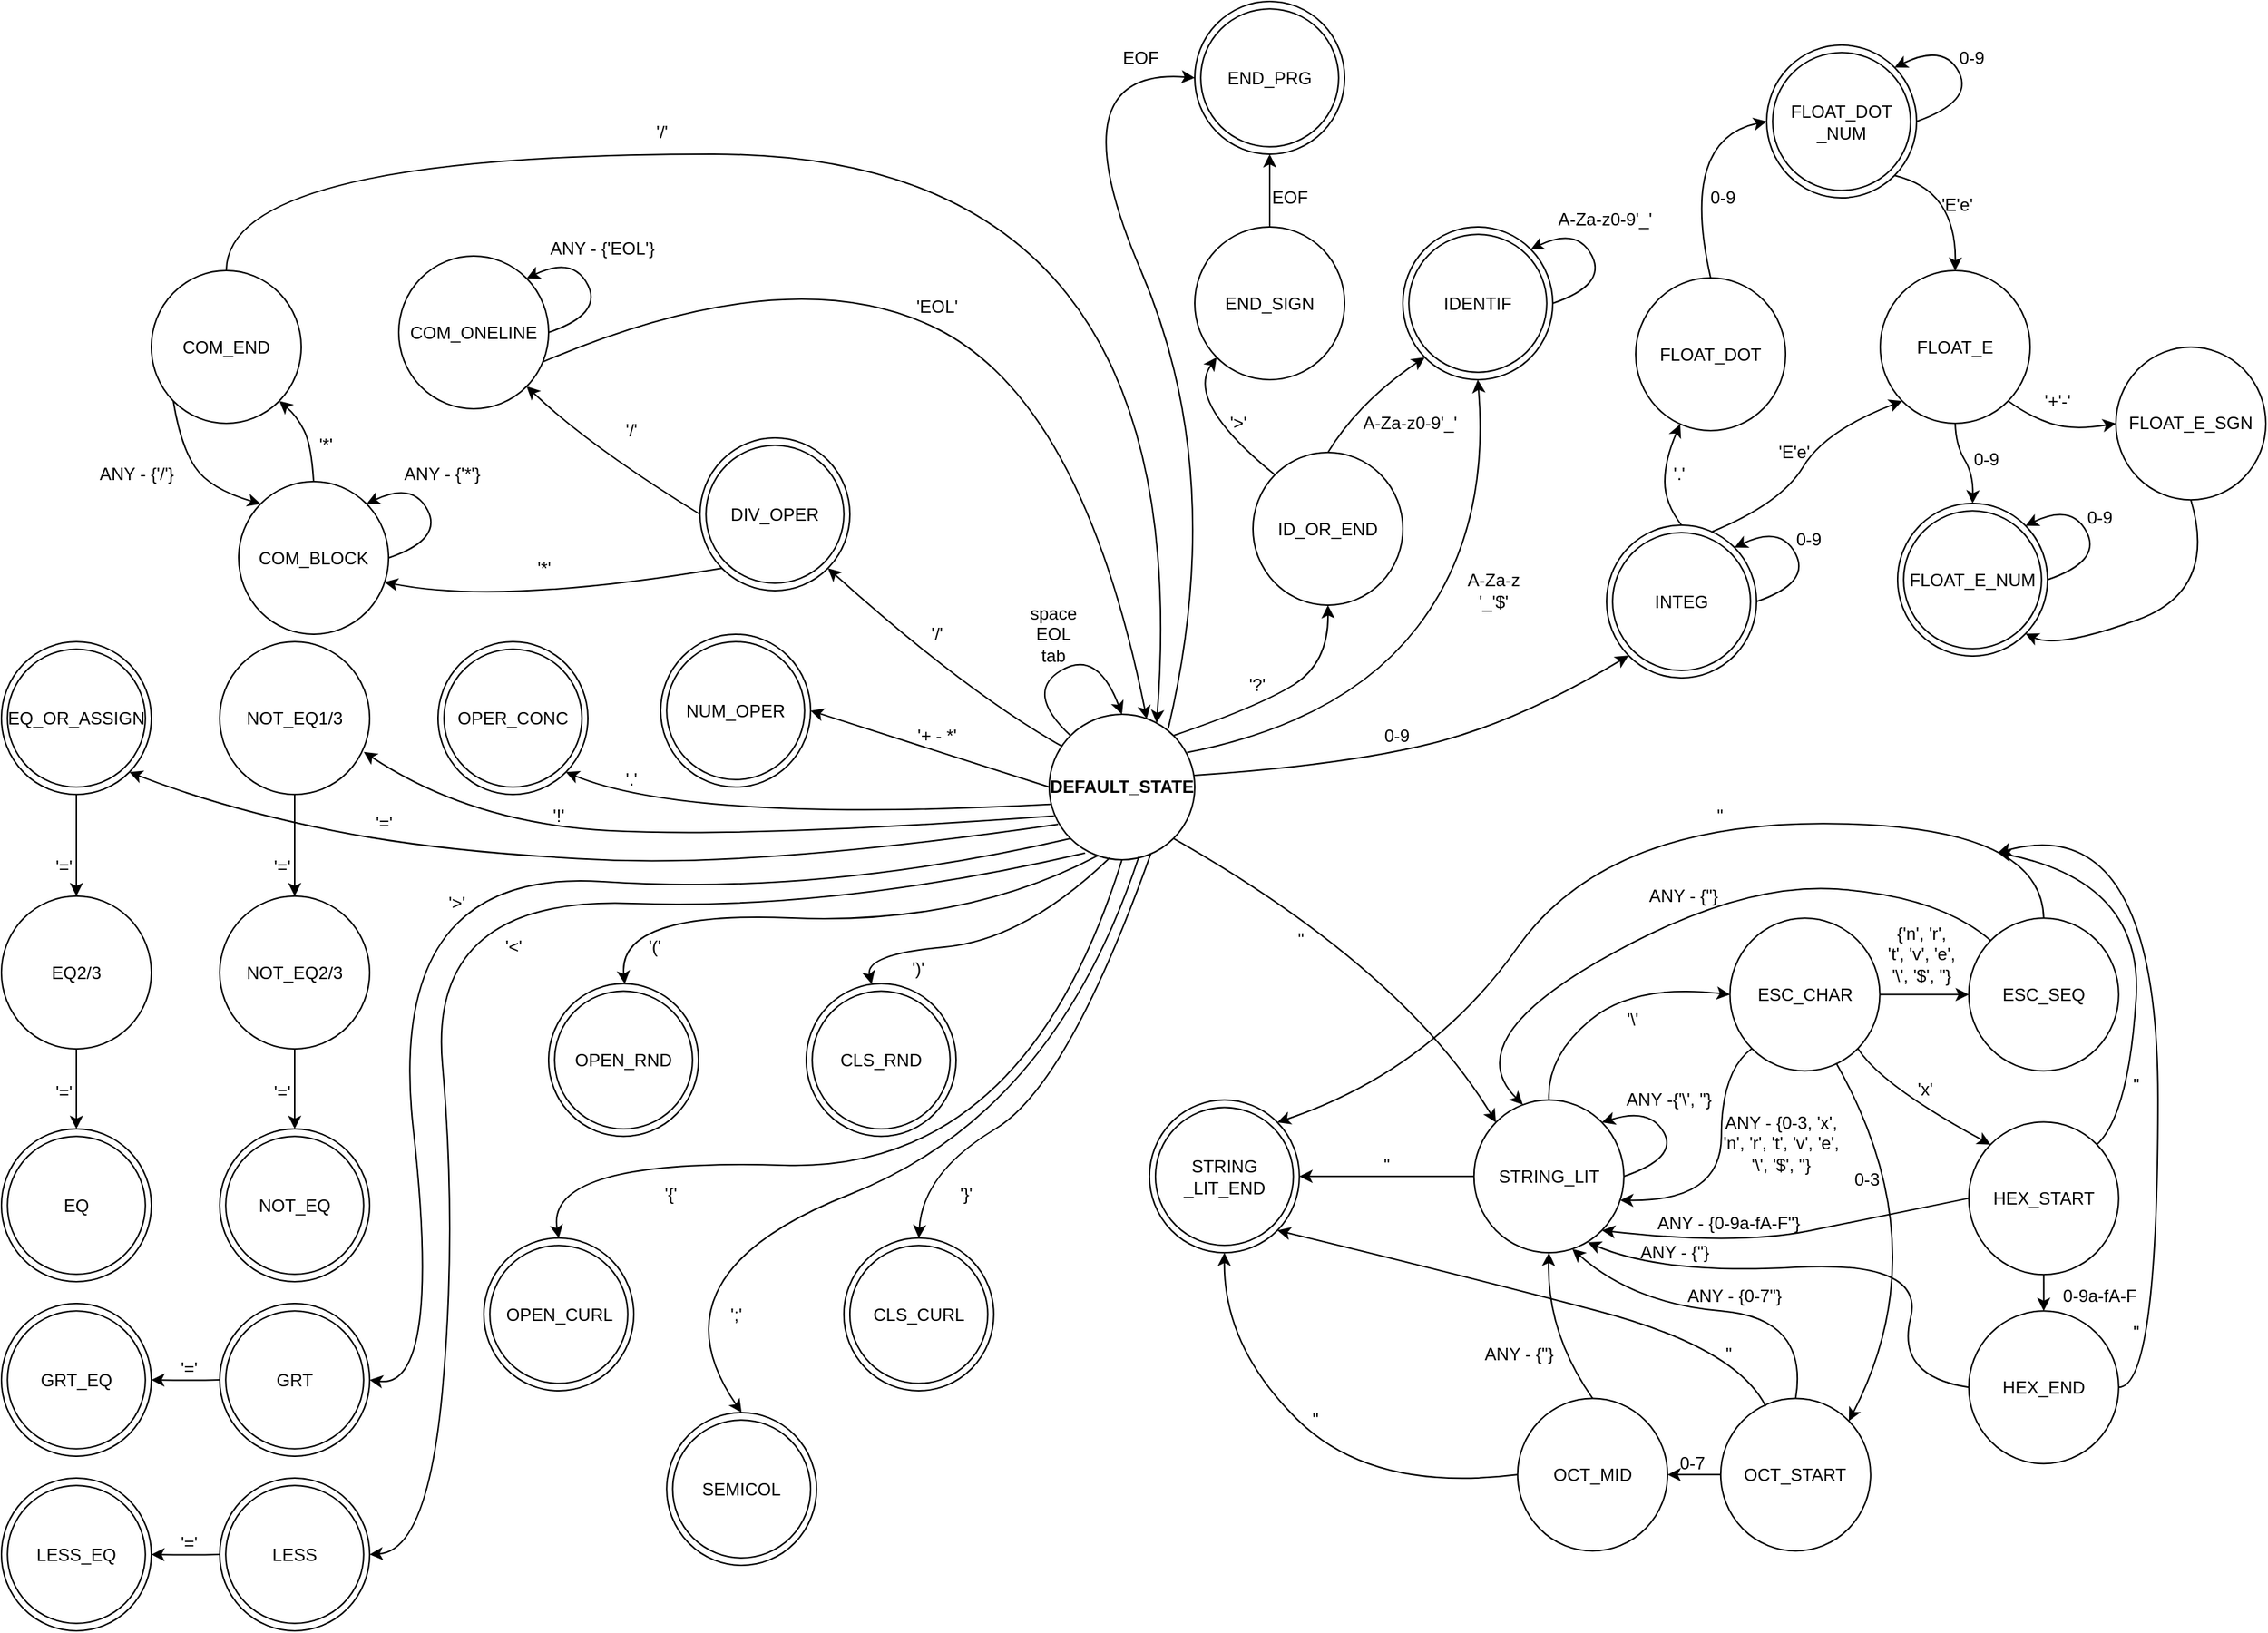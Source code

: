 <mxfile version="20.5.1"><diagram id="B4c5OdeZnFxXY1j4tQRh" name="Page-1"><mxGraphModel dx="1385" dy="663" grid="1" gridSize="10" guides="1" tooltips="1" connect="1" arrows="1" fold="1" page="1" pageScale="1" pageWidth="1654" pageHeight="1169" math="0" shadow="0"><root><mxCell id="0"/><mxCell id="1" parent="0"/><mxCell id="rxYX9RSnvcoezxCYLgSo-1" value="&lt;div&gt;&lt;b&gt;DEFAULT_STATE&lt;br&gt;&lt;/b&gt;&lt;/div&gt;" style="ellipse;whiteSpace=wrap;html=1;" parent="1" vertex="1"><mxGeometry x="777" y="535" width="100" height="100" as="geometry"/></mxCell><mxCell id="rxYX9RSnvcoezxCYLgSo-2" value="" style="curved=1;endArrow=classic;html=1;rounded=0;entryX=0.5;entryY=0;entryDx=0;entryDy=0;exitX=0;exitY=0;exitDx=0;exitDy=0;" parent="1" source="rxYX9RSnvcoezxCYLgSo-1" target="rxYX9RSnvcoezxCYLgSo-1" edge="1"><mxGeometry width="50" height="50" relative="1" as="geometry"><mxPoint x="790" y="550" as="sourcePoint"/><mxPoint x="817" y="539" as="targetPoint"/><Array as="points"><mxPoint x="760" y="520"/><mxPoint x="810" y="490"/></Array></mxGeometry></mxCell><mxCell id="rxYX9RSnvcoezxCYLgSo-3" value="&lt;div&gt;space&lt;/div&gt;&lt;div&gt;EOL&lt;/div&gt;&lt;div&gt;tab&lt;br&gt;&lt;/div&gt;" style="text;html=1;strokeColor=none;fillColor=none;align=center;verticalAlign=middle;whiteSpace=wrap;rounded=0;" parent="1" vertex="1"><mxGeometry x="750" y="460" width="60" height="40" as="geometry"/></mxCell><mxCell id="rxYX9RSnvcoezxCYLgSo-8" value="" style="curved=1;endArrow=classic;html=1;rounded=0;exitX=0.089;exitY=0.221;exitDx=0;exitDy=0;exitPerimeter=0;entryX=1;entryY=1;entryDx=0;entryDy=0;" parent="1" source="rxYX9RSnvcoezxCYLgSo-1" target="rxYX9RSnvcoezxCYLgSo-11" edge="1"><mxGeometry width="50" height="50" relative="1" as="geometry"><mxPoint x="650" y="560" as="sourcePoint"/><mxPoint x="640" y="470" as="targetPoint"/><Array as="points"><mxPoint x="720" y="520"/></Array></mxGeometry></mxCell><mxCell id="rxYX9RSnvcoezxCYLgSo-9" value="'/'" style="text;html=1;strokeColor=none;fillColor=none;align=center;verticalAlign=middle;whiteSpace=wrap;rounded=0;" parent="1" vertex="1"><mxGeometry x="670" y="465" width="60" height="30" as="geometry"/></mxCell><mxCell id="rxYX9RSnvcoezxCYLgSo-11" value="" style="ellipse;whiteSpace=wrap;html=1;" parent="1" vertex="1"><mxGeometry x="537" y="345" width="103" height="105" as="geometry"/></mxCell><mxCell id="rxYX9RSnvcoezxCYLgSo-14" value="DIV_OPER" style="ellipse;whiteSpace=wrap;html=1;aspect=fixed;" parent="1" vertex="1"><mxGeometry x="541.12" y="350.12" width="94.76" height="94.76" as="geometry"/></mxCell><mxCell id="rxYX9RSnvcoezxCYLgSo-16" value="COM_ONELINE" style="ellipse;whiteSpace=wrap;html=1;" parent="1" vertex="1"><mxGeometry x="330" y="220" width="103" height="105" as="geometry"/></mxCell><mxCell id="rxYX9RSnvcoezxCYLgSo-24" value="" style="curved=1;endArrow=classic;html=1;rounded=0;exitX=1;exitY=0.5;exitDx=0;exitDy=0;entryX=1;entryY=0;entryDx=0;entryDy=0;" parent="1" source="rxYX9RSnvcoezxCYLgSo-16" target="rxYX9RSnvcoezxCYLgSo-16" edge="1"><mxGeometry width="50" height="50" relative="1" as="geometry"><mxPoint x="433" y="280" as="sourcePoint"/><mxPoint x="483" y="230" as="targetPoint"/><Array as="points"><mxPoint x="470" y="260"/><mxPoint x="450" y="220"/></Array></mxGeometry></mxCell><mxCell id="rxYX9RSnvcoezxCYLgSo-25" value="ANY - {'EOL'}" style="text;html=1;strokeColor=none;fillColor=none;align=center;verticalAlign=middle;whiteSpace=wrap;rounded=0;" parent="1" vertex="1"><mxGeometry x="430" y="200" width="80" height="30" as="geometry"/></mxCell><mxCell id="rxYX9RSnvcoezxCYLgSo-26" value="" style="curved=1;endArrow=classic;html=1;rounded=0;exitX=0;exitY=0.5;exitDx=0;exitDy=0;entryX=1;entryY=1;entryDx=0;entryDy=0;" parent="1" source="rxYX9RSnvcoezxCYLgSo-11" target="rxYX9RSnvcoezxCYLgSo-16" edge="1"><mxGeometry width="50" height="50" relative="1" as="geometry"><mxPoint x="460" y="360" as="sourcePoint"/><mxPoint x="510" y="310" as="targetPoint"/><Array as="points"><mxPoint x="460" y="350"/></Array></mxGeometry></mxCell><mxCell id="rxYX9RSnvcoezxCYLgSo-27" value="'/'" style="text;html=1;strokeColor=none;fillColor=none;align=center;verticalAlign=middle;whiteSpace=wrap;rounded=0;" parent="1" vertex="1"><mxGeometry x="460" y="325" width="60" height="30" as="geometry"/></mxCell><mxCell id="rxYX9RSnvcoezxCYLgSo-28" value="" style="curved=1;endArrow=classic;html=1;rounded=0;exitX=0.961;exitY=0.693;exitDx=0;exitDy=0;entryX=0.67;entryY=0.031;entryDx=0;entryDy=0;entryPerimeter=0;exitPerimeter=0;" parent="1" source="rxYX9RSnvcoezxCYLgSo-16" target="rxYX9RSnvcoezxCYLgSo-1" edge="1"><mxGeometry width="50" height="50" relative="1" as="geometry"><mxPoint x="560" y="325" as="sourcePoint"/><mxPoint x="810" y="430" as="targetPoint"/><Array as="points"><mxPoint x="600" y="220"/><mxPoint x="800" y="320"/></Array></mxGeometry></mxCell><mxCell id="rxYX9RSnvcoezxCYLgSo-29" value="'EOL'" style="text;html=1;strokeColor=none;fillColor=none;align=center;verticalAlign=middle;whiteSpace=wrap;rounded=0;" parent="1" vertex="1"><mxGeometry x="670" y="240" width="60" height="30" as="geometry"/></mxCell><mxCell id="rxYX9RSnvcoezxCYLgSo-31" value="COM_BLOCK" style="ellipse;whiteSpace=wrap;html=1;" parent="1" vertex="1"><mxGeometry x="220" y="375" width="103" height="105" as="geometry"/></mxCell><mxCell id="rxYX9RSnvcoezxCYLgSo-32" value="" style="curved=1;endArrow=classic;html=1;rounded=0;exitX=1;exitY=0.5;exitDx=0;exitDy=0;entryX=1;entryY=0;entryDx=0;entryDy=0;" parent="1" source="rxYX9RSnvcoezxCYLgSo-31" target="rxYX9RSnvcoezxCYLgSo-31" edge="1"><mxGeometry width="50" height="50" relative="1" as="geometry"><mxPoint x="323" y="435" as="sourcePoint"/><mxPoint x="373" y="385" as="targetPoint"/><Array as="points"><mxPoint x="360" y="415"/><mxPoint x="340" y="375"/></Array></mxGeometry></mxCell><mxCell id="rxYX9RSnvcoezxCYLgSo-33" value="ANY - {'*'}" style="text;html=1;strokeColor=none;fillColor=none;align=center;verticalAlign=middle;whiteSpace=wrap;rounded=0;" parent="1" vertex="1"><mxGeometry x="320" y="355" width="80" height="30" as="geometry"/></mxCell><mxCell id="rxYX9RSnvcoezxCYLgSo-34" value="" style="curved=1;endArrow=classic;html=1;rounded=0;exitX=0;exitY=1;exitDx=0;exitDy=0;entryX=0.974;entryY=0.659;entryDx=0;entryDy=0;entryPerimeter=0;" parent="1" source="rxYX9RSnvcoezxCYLgSo-11" target="rxYX9RSnvcoezxCYLgSo-31" edge="1"><mxGeometry width="50" height="50" relative="1" as="geometry"><mxPoint x="420" y="420" as="sourcePoint"/><mxPoint x="470" y="370" as="targetPoint"/><Array as="points"><mxPoint x="400" y="460"/></Array></mxGeometry></mxCell><mxCell id="rxYX9RSnvcoezxCYLgSo-35" value="'*'" style="text;html=1;strokeColor=none;fillColor=none;align=center;verticalAlign=middle;whiteSpace=wrap;rounded=0;" parent="1" vertex="1"><mxGeometry x="400" y="420" width="60" height="30" as="geometry"/></mxCell><mxCell id="rxYX9RSnvcoezxCYLgSo-38" value="COM_END" style="ellipse;whiteSpace=wrap;html=1;" parent="1" vertex="1"><mxGeometry x="160" y="230" width="103" height="105" as="geometry"/></mxCell><mxCell id="rxYX9RSnvcoezxCYLgSo-41" value="" style="curved=1;endArrow=classic;html=1;rounded=0;exitX=0.5;exitY=0;exitDx=0;exitDy=0;entryX=1;entryY=1;entryDx=0;entryDy=0;" parent="1" source="rxYX9RSnvcoezxCYLgSo-31" target="rxYX9RSnvcoezxCYLgSo-38" edge="1"><mxGeometry width="50" height="50" relative="1" as="geometry"><mxPoint x="270" y="350" as="sourcePoint"/><mxPoint x="320" y="300" as="targetPoint"/><Array as="points"><mxPoint x="270" y="350"/><mxPoint x="260" y="330"/></Array></mxGeometry></mxCell><mxCell id="rxYX9RSnvcoezxCYLgSo-42" value="'*'" style="text;html=1;strokeColor=none;fillColor=none;align=center;verticalAlign=middle;whiteSpace=wrap;rounded=0;" parent="1" vertex="1"><mxGeometry x="250" y="335" width="60" height="30" as="geometry"/></mxCell><mxCell id="rxYX9RSnvcoezxCYLgSo-43" value="" style="curved=1;endArrow=classic;html=1;rounded=0;exitX=0.5;exitY=0;exitDx=0;exitDy=0;entryX=0.738;entryY=0.06;entryDx=0;entryDy=0;entryPerimeter=0;" parent="1" source="rxYX9RSnvcoezxCYLgSo-38" target="rxYX9RSnvcoezxCYLgSo-1" edge="1"><mxGeometry width="50" height="50" relative="1" as="geometry"><mxPoint x="230" y="200" as="sourcePoint"/><mxPoint x="280" y="150" as="targetPoint"/><Array as="points"><mxPoint x="212" y="150"/><mxPoint x="880" y="150"/></Array></mxGeometry></mxCell><mxCell id="rxYX9RSnvcoezxCYLgSo-44" value="'/'" style="text;html=1;strokeColor=none;fillColor=none;align=center;verticalAlign=middle;whiteSpace=wrap;rounded=0;" parent="1" vertex="1"><mxGeometry x="481.12" y="120" width="60" height="30" as="geometry"/></mxCell><mxCell id="rxYX9RSnvcoezxCYLgSo-45" value="" style="curved=1;endArrow=classic;html=1;rounded=0;entryX=0;entryY=0;entryDx=0;entryDy=0;exitX=0;exitY=1;exitDx=0;exitDy=0;" parent="1" source="rxYX9RSnvcoezxCYLgSo-38" target="rxYX9RSnvcoezxCYLgSo-31" edge="1"><mxGeometry width="50" height="50" relative="1" as="geometry"><mxPoint x="380" y="350" as="sourcePoint"/><mxPoint x="430" y="300" as="targetPoint"/><Array as="points"><mxPoint x="180" y="350"/><mxPoint x="200" y="380"/></Array></mxGeometry></mxCell><mxCell id="rxYX9RSnvcoezxCYLgSo-46" value="ANY - {'/'}" style="text;html=1;strokeColor=none;fillColor=none;align=center;verticalAlign=middle;whiteSpace=wrap;rounded=0;" parent="1" vertex="1"><mxGeometry x="120" y="355" width="60" height="30" as="geometry"/></mxCell><mxCell id="RRF14F_0tP4bHI7PFCEU-1" value="" style="ellipse;whiteSpace=wrap;html=1;" parent="1" vertex="1"><mxGeometry x="510" y="480" width="103" height="105" as="geometry"/></mxCell><mxCell id="RRF14F_0tP4bHI7PFCEU-2" value="NUM_OPER" style="ellipse;whiteSpace=wrap;html=1;aspect=fixed;" parent="1" vertex="1"><mxGeometry x="514.12" y="485.12" width="94.76" height="94.76" as="geometry"/></mxCell><mxCell id="RRF14F_0tP4bHI7PFCEU-3" value="" style="curved=1;endArrow=classic;html=1;rounded=0;exitX=0;exitY=0.5;exitDx=0;exitDy=0;entryX=1;entryY=0.5;entryDx=0;entryDy=0;" parent="1" source="rxYX9RSnvcoezxCYLgSo-1" target="RRF14F_0tP4bHI7PFCEU-1" edge="1"><mxGeometry width="50" height="50" relative="1" as="geometry"><mxPoint x="480" y="630" as="sourcePoint"/><mxPoint x="530" y="580" as="targetPoint"/><Array as="points"/></mxGeometry></mxCell><mxCell id="RRF14F_0tP4bHI7PFCEU-4" value="'+ - *'" style="text;html=1;strokeColor=none;fillColor=none;align=center;verticalAlign=middle;whiteSpace=wrap;rounded=0;" parent="1" vertex="1"><mxGeometry x="670" y="535" width="60" height="30" as="geometry"/></mxCell><mxCell id="RRF14F_0tP4bHI7PFCEU-5" value="" style="ellipse;whiteSpace=wrap;html=1;" parent="1" vertex="1"><mxGeometry x="357" y="485.12" width="103" height="105" as="geometry"/></mxCell><mxCell id="RRF14F_0tP4bHI7PFCEU-6" value="OPER_CONC" style="ellipse;whiteSpace=wrap;html=1;aspect=fixed;" parent="1" vertex="1"><mxGeometry x="361.12" y="490.24" width="94.76" height="94.76" as="geometry"/></mxCell><mxCell id="RRF14F_0tP4bHI7PFCEU-7" value="NOT_EQ1/3" style="ellipse;whiteSpace=wrap;html=1;" parent="1" vertex="1"><mxGeometry x="207" y="485.12" width="103" height="105" as="geometry"/></mxCell><mxCell id="RRF14F_0tP4bHI7PFCEU-9" value="" style="ellipse;whiteSpace=wrap;html=1;" parent="1" vertex="1"><mxGeometry x="57" y="485.12" width="103" height="105" as="geometry"/></mxCell><mxCell id="RRF14F_0tP4bHI7PFCEU-10" value="EQ_OR_ASSIGN" style="ellipse;whiteSpace=wrap;html=1;aspect=fixed;" parent="1" vertex="1"><mxGeometry x="61.12" y="490.24" width="94.76" height="94.76" as="geometry"/></mxCell><mxCell id="RRF14F_0tP4bHI7PFCEU-11" value="" style="curved=1;endArrow=classic;html=1;rounded=0;exitX=0.01;exitY=0.619;exitDx=0;exitDy=0;exitPerimeter=0;entryX=1;entryY=1;entryDx=0;entryDy=0;" parent="1" source="rxYX9RSnvcoezxCYLgSo-1" target="RRF14F_0tP4bHI7PFCEU-5" edge="1"><mxGeometry width="50" height="50" relative="1" as="geometry"><mxPoint x="380" y="630" as="sourcePoint"/><mxPoint x="430" y="580" as="targetPoint"/><Array as="points"><mxPoint x="530" y="610"/></Array></mxGeometry></mxCell><mxCell id="RRF14F_0tP4bHI7PFCEU-12" value="" style="curved=1;endArrow=classic;html=1;rounded=0;exitX=0.033;exitY=0.699;exitDx=0;exitDy=0;exitPerimeter=0;entryX=0.961;entryY=0.721;entryDx=0;entryDy=0;entryPerimeter=0;" parent="1" source="rxYX9RSnvcoezxCYLgSo-1" target="RRF14F_0tP4bHI7PFCEU-7" edge="1"><mxGeometry width="50" height="50" relative="1" as="geometry"><mxPoint x="380" y="630" as="sourcePoint"/><mxPoint x="430" y="580" as="targetPoint"/><Array as="points"><mxPoint x="570" y="620"/><mxPoint x="380" y="610"/></Array></mxGeometry></mxCell><mxCell id="RRF14F_0tP4bHI7PFCEU-13" value="" style="curved=1;endArrow=classic;html=1;rounded=0;exitX=0.061;exitY=0.756;exitDx=0;exitDy=0;exitPerimeter=0;entryX=1;entryY=1;entryDx=0;entryDy=0;" parent="1" source="rxYX9RSnvcoezxCYLgSo-1" target="RRF14F_0tP4bHI7PFCEU-9" edge="1"><mxGeometry width="50" height="50" relative="1" as="geometry"><mxPoint x="420" y="630" as="sourcePoint"/><mxPoint x="470" y="580" as="targetPoint"/><Array as="points"><mxPoint x="580" y="640"/><mxPoint x="360" y="630"/><mxPoint x="210" y="600"/></Array></mxGeometry></mxCell><mxCell id="RRF14F_0tP4bHI7PFCEU-14" value="'.'" style="text;html=1;strokeColor=none;fillColor=none;align=center;verticalAlign=middle;whiteSpace=wrap;rounded=0;" parent="1" vertex="1"><mxGeometry x="460" y="565" width="60" height="30" as="geometry"/></mxCell><mxCell id="RRF14F_0tP4bHI7PFCEU-15" value="'!'" style="text;html=1;strokeColor=none;fillColor=none;align=center;verticalAlign=middle;whiteSpace=wrap;rounded=0;" parent="1" vertex="1"><mxGeometry x="410" y="590.12" width="60" height="30" as="geometry"/></mxCell><mxCell id="RRF14F_0tP4bHI7PFCEU-16" value="'='" style="text;html=1;strokeColor=none;fillColor=none;align=center;verticalAlign=middle;whiteSpace=wrap;rounded=0;" parent="1" vertex="1"><mxGeometry x="290" y="595" width="60" height="30" as="geometry"/></mxCell><mxCell id="RRF14F_0tP4bHI7PFCEU-17" value="NOT_EQ2/3" style="ellipse;whiteSpace=wrap;html=1;" parent="1" vertex="1"><mxGeometry x="207" y="660" width="103" height="105" as="geometry"/></mxCell><mxCell id="RRF14F_0tP4bHI7PFCEU-18" value="" style="curved=1;endArrow=classic;html=1;rounded=0;exitX=0.5;exitY=1;exitDx=0;exitDy=0;entryX=0.5;entryY=0;entryDx=0;entryDy=0;" parent="1" source="RRF14F_0tP4bHI7PFCEU-7" target="RRF14F_0tP4bHI7PFCEU-17" edge="1"><mxGeometry width="50" height="50" relative="1" as="geometry"><mxPoint x="420" y="680" as="sourcePoint"/><mxPoint x="470" y="630" as="targetPoint"/><Array as="points"/></mxGeometry></mxCell><mxCell id="RRF14F_0tP4bHI7PFCEU-19" value="" style="ellipse;whiteSpace=wrap;html=1;" parent="1" vertex="1"><mxGeometry x="207" y="820" width="103" height="105" as="geometry"/></mxCell><mxCell id="RRF14F_0tP4bHI7PFCEU-20" value="NOT_EQ" style="ellipse;whiteSpace=wrap;html=1;aspect=fixed;" parent="1" vertex="1"><mxGeometry x="211.12" y="825.12" width="94.76" height="94.76" as="geometry"/></mxCell><mxCell id="RRF14F_0tP4bHI7PFCEU-21" value="" style="curved=1;endArrow=classic;html=1;rounded=0;exitX=0.5;exitY=1;exitDx=0;exitDy=0;entryX=0.5;entryY=0;entryDx=0;entryDy=0;" parent="1" source="RRF14F_0tP4bHI7PFCEU-17" target="RRF14F_0tP4bHI7PFCEU-19" edge="1"><mxGeometry width="50" height="50" relative="1" as="geometry"><mxPoint x="420" y="800" as="sourcePoint"/><mxPoint x="470" y="750" as="targetPoint"/><Array as="points"/></mxGeometry></mxCell><mxCell id="RRF14F_0tP4bHI7PFCEU-22" value="'='" style="text;html=1;strokeColor=none;fillColor=none;align=center;verticalAlign=middle;whiteSpace=wrap;rounded=0;" parent="1" vertex="1"><mxGeometry x="220" y="625" width="60" height="30" as="geometry"/></mxCell><mxCell id="RRF14F_0tP4bHI7PFCEU-23" value="'='" style="text;html=1;strokeColor=none;fillColor=none;align=center;verticalAlign=middle;whiteSpace=wrap;rounded=0;" parent="1" vertex="1"><mxGeometry x="220" y="780" width="60" height="30" as="geometry"/></mxCell><mxCell id="RRF14F_0tP4bHI7PFCEU-24" value="EQ2/3" style="ellipse;whiteSpace=wrap;html=1;" parent="1" vertex="1"><mxGeometry x="57" y="660" width="103" height="105" as="geometry"/></mxCell><mxCell id="RRF14F_0tP4bHI7PFCEU-25" value="" style="curved=1;endArrow=classic;html=1;rounded=0;exitX=0.5;exitY=1;exitDx=0;exitDy=0;entryX=0.5;entryY=0;entryDx=0;entryDy=0;" parent="1" target="RRF14F_0tP4bHI7PFCEU-24" edge="1"><mxGeometry width="50" height="50" relative="1" as="geometry"><mxPoint x="108.5" y="590.12" as="sourcePoint"/><mxPoint x="320" y="630" as="targetPoint"/><Array as="points"/></mxGeometry></mxCell><mxCell id="RRF14F_0tP4bHI7PFCEU-26" value="'='" style="text;html=1;strokeColor=none;fillColor=none;align=center;verticalAlign=middle;whiteSpace=wrap;rounded=0;" parent="1" vertex="1"><mxGeometry x="70" y="625" width="60" height="30" as="geometry"/></mxCell><mxCell id="RRF14F_0tP4bHI7PFCEU-27" value="" style="ellipse;whiteSpace=wrap;html=1;" parent="1" vertex="1"><mxGeometry x="57" y="820" width="103" height="105" as="geometry"/></mxCell><mxCell id="RRF14F_0tP4bHI7PFCEU-28" value="EQ" style="ellipse;whiteSpace=wrap;html=1;aspect=fixed;" parent="1" vertex="1"><mxGeometry x="61.12" y="825.12" width="94.76" height="94.76" as="geometry"/></mxCell><mxCell id="RRF14F_0tP4bHI7PFCEU-29" value="" style="curved=1;endArrow=classic;html=1;rounded=0;exitX=0.5;exitY=1;exitDx=0;exitDy=0;entryX=0.5;entryY=0;entryDx=0;entryDy=0;" parent="1" target="RRF14F_0tP4bHI7PFCEU-27" edge="1"><mxGeometry width="50" height="50" relative="1" as="geometry"><mxPoint x="108.5" y="765" as="sourcePoint"/><mxPoint x="320" y="750" as="targetPoint"/><Array as="points"/></mxGeometry></mxCell><mxCell id="RRF14F_0tP4bHI7PFCEU-30" value="'='" style="text;html=1;strokeColor=none;fillColor=none;align=center;verticalAlign=middle;whiteSpace=wrap;rounded=0;" parent="1" vertex="1"><mxGeometry x="70" y="780" width="60" height="30" as="geometry"/></mxCell><mxCell id="RRF14F_0tP4bHI7PFCEU-35" value="" style="ellipse;whiteSpace=wrap;html=1;" parent="1" vertex="1"><mxGeometry x="207" y="940" width="103" height="105" as="geometry"/></mxCell><mxCell id="RRF14F_0tP4bHI7PFCEU-36" value="GRT" style="ellipse;whiteSpace=wrap;html=1;aspect=fixed;" parent="1" vertex="1"><mxGeometry x="211.12" y="945.12" width="94.76" height="94.76" as="geometry"/></mxCell><mxCell id="RRF14F_0tP4bHI7PFCEU-37" value="" style="ellipse;whiteSpace=wrap;html=1;" parent="1" vertex="1"><mxGeometry x="207" y="1060" width="103" height="105" as="geometry"/></mxCell><mxCell id="RRF14F_0tP4bHI7PFCEU-38" value="LESS" style="ellipse;whiteSpace=wrap;html=1;aspect=fixed;" parent="1" vertex="1"><mxGeometry x="211.12" y="1065.12" width="94.76" height="94.76" as="geometry"/></mxCell><mxCell id="RRF14F_0tP4bHI7PFCEU-39" value="" style="curved=1;endArrow=classic;html=1;rounded=0;exitX=0;exitY=1;exitDx=0;exitDy=0;entryX=1;entryY=0.5;entryDx=0;entryDy=0;" parent="1" source="rxYX9RSnvcoezxCYLgSo-1" target="RRF14F_0tP4bHI7PFCEU-35" edge="1"><mxGeometry width="50" height="50" relative="1" as="geometry"><mxPoint x="360" y="900" as="sourcePoint"/><mxPoint x="410" y="850" as="targetPoint"/><Array as="points"><mxPoint x="620" y="660"/><mxPoint x="320" y="640"/><mxPoint x="360" y="1000"/></Array></mxGeometry></mxCell><mxCell id="RRF14F_0tP4bHI7PFCEU-40" value="" style="curved=1;endArrow=classic;html=1;rounded=0;exitX=0;exitY=1;exitDx=0;exitDy=0;entryX=1;entryY=0.5;entryDx=0;entryDy=0;" parent="1" target="RRF14F_0tP4bHI7PFCEU-37" edge="1"><mxGeometry width="50" height="50" relative="1" as="geometry"><mxPoint x="801.645" y="630.355" as="sourcePoint"/><mxPoint x="320.0" y="1002.5" as="targetPoint"/><Array as="points"><mxPoint x="630" y="670"/><mxPoint x="350" y="660"/><mxPoint x="370" y="890"/><mxPoint x="350" y="1110"/></Array></mxGeometry></mxCell><mxCell id="RRF14F_0tP4bHI7PFCEU-41" value="'&amp;gt;'" style="text;html=1;strokeColor=none;fillColor=none;align=center;verticalAlign=middle;whiteSpace=wrap;rounded=0;" parent="1" vertex="1"><mxGeometry x="340" y="650" width="60" height="30" as="geometry"/></mxCell><mxCell id="RRF14F_0tP4bHI7PFCEU-43" value="'&amp;lt;'" style="text;html=1;strokeColor=none;fillColor=none;align=center;verticalAlign=middle;whiteSpace=wrap;rounded=0;" parent="1" vertex="1"><mxGeometry x="378.5" y="680" width="60" height="30" as="geometry"/></mxCell><mxCell id="RRF14F_0tP4bHI7PFCEU-44" value="" style="ellipse;whiteSpace=wrap;html=1;" parent="1" vertex="1"><mxGeometry x="57" y="940" width="103" height="105" as="geometry"/></mxCell><mxCell id="RRF14F_0tP4bHI7PFCEU-45" value="GRT_EQ" style="ellipse;whiteSpace=wrap;html=1;aspect=fixed;" parent="1" vertex="1"><mxGeometry x="61.12" y="945.12" width="94.76" height="94.76" as="geometry"/></mxCell><mxCell id="RRF14F_0tP4bHI7PFCEU-48" value="" style="curved=1;endArrow=classic;html=1;rounded=0;exitX=0;exitY=0.5;exitDx=0;exitDy=0;entryX=1;entryY=0.5;entryDx=0;entryDy=0;" parent="1" source="RRF14F_0tP4bHI7PFCEU-35" target="RRF14F_0tP4bHI7PFCEU-44" edge="1"><mxGeometry width="50" height="50" relative="1" as="geometry"><mxPoint x="230" y="1080" as="sourcePoint"/><mxPoint x="280" y="1030" as="targetPoint"/><Array as="points"><mxPoint x="190" y="993"/></Array></mxGeometry></mxCell><mxCell id="RRF14F_0tP4bHI7PFCEU-49" value="" style="ellipse;whiteSpace=wrap;html=1;" parent="1" vertex="1"><mxGeometry x="57" y="1060" width="103" height="105" as="geometry"/></mxCell><mxCell id="RRF14F_0tP4bHI7PFCEU-50" value="LESS_EQ" style="ellipse;whiteSpace=wrap;html=1;aspect=fixed;" parent="1" vertex="1"><mxGeometry x="61.12" y="1065.12" width="94.76" height="94.76" as="geometry"/></mxCell><mxCell id="RRF14F_0tP4bHI7PFCEU-51" value="" style="curved=1;endArrow=classic;html=1;rounded=0;exitX=0;exitY=0.5;exitDx=0;exitDy=0;entryX=1;entryY=0.5;entryDx=0;entryDy=0;" parent="1" target="RRF14F_0tP4bHI7PFCEU-49" edge="1"><mxGeometry width="50" height="50" relative="1" as="geometry"><mxPoint x="207.0" y="1112.5" as="sourcePoint"/><mxPoint x="280" y="1150" as="targetPoint"/><Array as="points"><mxPoint x="190" y="1113"/></Array></mxGeometry></mxCell><mxCell id="RRF14F_0tP4bHI7PFCEU-52" value="'='" style="text;html=1;strokeColor=none;fillColor=none;align=center;verticalAlign=middle;whiteSpace=wrap;rounded=0;" parent="1" vertex="1"><mxGeometry x="155.88" y="970" width="60" height="30" as="geometry"/></mxCell><mxCell id="RRF14F_0tP4bHI7PFCEU-53" value="'='" style="text;html=1;strokeColor=none;fillColor=none;align=center;verticalAlign=middle;whiteSpace=wrap;rounded=0;" parent="1" vertex="1"><mxGeometry x="155.88" y="1090" width="60" height="30" as="geometry"/></mxCell><mxCell id="RRF14F_0tP4bHI7PFCEU-55" value="" style="ellipse;whiteSpace=wrap;html=1;" parent="1" vertex="1"><mxGeometry x="433" y="720.12" width="103" height="105" as="geometry"/></mxCell><mxCell id="RRF14F_0tP4bHI7PFCEU-56" value="OPEN_RND" style="ellipse;whiteSpace=wrap;html=1;aspect=fixed;" parent="1" vertex="1"><mxGeometry x="437.12" y="725.24" width="94.76" height="94.76" as="geometry"/></mxCell><mxCell id="RRF14F_0tP4bHI7PFCEU-57" value="" style="ellipse;whiteSpace=wrap;html=1;" parent="1" vertex="1"><mxGeometry x="610" y="720.12" width="103" height="105" as="geometry"/></mxCell><mxCell id="RRF14F_0tP4bHI7PFCEU-58" value="CLS_RND" style="ellipse;whiteSpace=wrap;html=1;aspect=fixed;" parent="1" vertex="1"><mxGeometry x="614.12" y="725.24" width="94.76" height="94.76" as="geometry"/></mxCell><mxCell id="RRF14F_0tP4bHI7PFCEU-60" value="" style="ellipse;whiteSpace=wrap;html=1;" parent="1" vertex="1"><mxGeometry x="514.12" y="1015" width="103" height="105" as="geometry"/></mxCell><mxCell id="RRF14F_0tP4bHI7PFCEU-61" value="SEMICOL" style="ellipse;whiteSpace=wrap;html=1;aspect=fixed;" parent="1" vertex="1"><mxGeometry x="518.24" y="1020.12" width="94.76" height="94.76" as="geometry"/></mxCell><mxCell id="RRF14F_0tP4bHI7PFCEU-62" value="" style="ellipse;whiteSpace=wrap;html=1;" parent="1" vertex="1"><mxGeometry x="388.5" y="895" width="103" height="105" as="geometry"/></mxCell><mxCell id="RRF14F_0tP4bHI7PFCEU-63" value="OPEN_CURL" style="ellipse;whiteSpace=wrap;html=1;aspect=fixed;" parent="1" vertex="1"><mxGeometry x="392.62" y="900.12" width="94.76" height="94.76" as="geometry"/></mxCell><mxCell id="RRF14F_0tP4bHI7PFCEU-64" value="" style="ellipse;whiteSpace=wrap;html=1;" parent="1" vertex="1"><mxGeometry x="635.88" y="895" width="103" height="105" as="geometry"/></mxCell><mxCell id="RRF14F_0tP4bHI7PFCEU-65" value="CLS_CURL" style="ellipse;whiteSpace=wrap;html=1;aspect=fixed;" parent="1" vertex="1"><mxGeometry x="640" y="900.12" width="94.76" height="94.76" as="geometry"/></mxCell><mxCell id="RRF14F_0tP4bHI7PFCEU-66" value="" style="curved=1;endArrow=classic;html=1;rounded=0;exitX=0.333;exitY=0.972;exitDx=0;exitDy=0;exitPerimeter=0;entryX=0.508;entryY=0.002;entryDx=0;entryDy=0;entryPerimeter=0;" parent="1" source="rxYX9RSnvcoezxCYLgSo-1" target="RRF14F_0tP4bHI7PFCEU-55" edge="1"><mxGeometry width="50" height="50" relative="1" as="geometry"><mxPoint x="660" y="820" as="sourcePoint"/><mxPoint x="490" y="720" as="targetPoint"/><Array as="points"><mxPoint x="720" y="680"/><mxPoint x="480" y="670"/></Array></mxGeometry></mxCell><mxCell id="RRF14F_0tP4bHI7PFCEU-67" value="" style="curved=1;endArrow=classic;html=1;rounded=0;exitX=0.416;exitY=0.986;exitDx=0;exitDy=0;exitPerimeter=0;entryX=0.437;entryY=0.003;entryDx=0;entryDy=0;entryPerimeter=0;" parent="1" source="rxYX9RSnvcoezxCYLgSo-1" target="RRF14F_0tP4bHI7PFCEU-57" edge="1"><mxGeometry width="50" height="50" relative="1" as="geometry"><mxPoint x="540" y="780" as="sourcePoint"/><mxPoint x="590" y="730" as="targetPoint"/><Array as="points"><mxPoint x="760" y="690"/><mxPoint x="650" y="700"/></Array></mxGeometry></mxCell><mxCell id="RRF14F_0tP4bHI7PFCEU-68" value="'('" style="text;html=1;strokeColor=none;fillColor=none;align=center;verticalAlign=middle;whiteSpace=wrap;rounded=0;" parent="1" vertex="1"><mxGeometry x="476" y="680" width="60" height="30" as="geometry"/></mxCell><mxCell id="RRF14F_0tP4bHI7PFCEU-69" value="')'" style="text;html=1;strokeColor=none;fillColor=none;align=center;verticalAlign=middle;whiteSpace=wrap;rounded=0;" parent="1" vertex="1"><mxGeometry x="657.38" y="695.24" width="60" height="30" as="geometry"/></mxCell><mxCell id="RRF14F_0tP4bHI7PFCEU-70" value="" style="curved=1;endArrow=classic;html=1;rounded=0;exitX=0.5;exitY=1;exitDx=0;exitDy=0;entryX=0.5;entryY=0;entryDx=0;entryDy=0;" parent="1" source="rxYX9RSnvcoezxCYLgSo-1" target="RRF14F_0tP4bHI7PFCEU-62" edge="1"><mxGeometry width="50" height="50" relative="1" as="geometry"><mxPoint x="450" y="900" as="sourcePoint"/><mxPoint x="500" y="850" as="targetPoint"/><Array as="points"><mxPoint x="760" y="850"/><mxPoint x="430" y="840"/></Array></mxGeometry></mxCell><mxCell id="RRF14F_0tP4bHI7PFCEU-71" value="" style="curved=1;endArrow=classic;html=1;rounded=0;entryX=0.5;entryY=0;entryDx=0;entryDy=0;exitX=0.616;exitY=0.979;exitDx=0;exitDy=0;exitPerimeter=0;" parent="1" source="rxYX9RSnvcoezxCYLgSo-1" target="RRF14F_0tP4bHI7PFCEU-60" edge="1"><mxGeometry width="50" height="50" relative="1" as="geometry"><mxPoint x="450" y="900" as="sourcePoint"/><mxPoint x="500" y="850" as="targetPoint"/><Array as="points"><mxPoint x="780" y="810"/><mxPoint x="500" y="920"/></Array></mxGeometry></mxCell><mxCell id="RRF14F_0tP4bHI7PFCEU-72" value="" style="curved=1;endArrow=classic;html=1;rounded=0;exitX=0.698;exitY=0.958;exitDx=0;exitDy=0;exitPerimeter=0;entryX=0.5;entryY=0;entryDx=0;entryDy=0;" parent="1" source="rxYX9RSnvcoezxCYLgSo-1" target="RRF14F_0tP4bHI7PFCEU-64" edge="1"><mxGeometry width="50" height="50" relative="1" as="geometry"><mxPoint x="450" y="900" as="sourcePoint"/><mxPoint x="500" y="850" as="targetPoint"/><Array as="points"><mxPoint x="790" y="790"/><mxPoint x="690" y="850"/></Array></mxGeometry></mxCell><mxCell id="RRF14F_0tP4bHI7PFCEU-74" value="'{'" style="text;html=1;strokeColor=none;fillColor=none;align=center;verticalAlign=middle;whiteSpace=wrap;rounded=0;" parent="1" vertex="1"><mxGeometry x="487.38" y="850" width="60" height="30" as="geometry"/></mxCell><mxCell id="RRF14F_0tP4bHI7PFCEU-76" value="'}'" style="text;html=1;strokeColor=none;fillColor=none;align=center;verticalAlign=middle;whiteSpace=wrap;rounded=0;" parent="1" vertex="1"><mxGeometry x="690" y="850" width="60" height="30" as="geometry"/></mxCell><mxCell id="RRF14F_0tP4bHI7PFCEU-77" value="';'" style="text;html=1;strokeColor=none;fillColor=none;align=center;verticalAlign=middle;whiteSpace=wrap;rounded=0;" parent="1" vertex="1"><mxGeometry x="531.5" y="932.5" width="60" height="30" as="geometry"/></mxCell><mxCell id="RRF14F_0tP4bHI7PFCEU-81" value="" style="curved=1;endArrow=classic;html=1;rounded=0;exitX=0.947;exitY=0.263;exitDx=0;exitDy=0;entryX=0.5;entryY=1;entryDx=0;entryDy=0;exitPerimeter=0;" parent="1" source="rxYX9RSnvcoezxCYLgSo-1" target="RRF14F_0tP4bHI7PFCEU-83" edge="1"><mxGeometry width="50" height="50" relative="1" as="geometry"><mxPoint x="970" y="440" as="sourcePoint"/><mxPoint x="1071.5" y="307.5" as="targetPoint"/><Array as="points"><mxPoint x="980" y="540"/><mxPoint x="1080" y="410"/></Array></mxGeometry></mxCell><mxCell id="RRF14F_0tP4bHI7PFCEU-83" value="" style="ellipse;whiteSpace=wrap;html=1;" parent="1" vertex="1"><mxGeometry x="1020" y="200" width="103" height="105" as="geometry"/></mxCell><mxCell id="RRF14F_0tP4bHI7PFCEU-84" value="" style="curved=1;endArrow=classic;html=1;rounded=0;exitX=1;exitY=0.5;exitDx=0;exitDy=0;entryX=1;entryY=0;entryDx=0;entryDy=0;" parent="1" source="RRF14F_0tP4bHI7PFCEU-83" target="RRF14F_0tP4bHI7PFCEU-83" edge="1"><mxGeometry width="50" height="50" relative="1" as="geometry"><mxPoint x="1123" y="260" as="sourcePoint"/><mxPoint x="1173" y="210" as="targetPoint"/><Array as="points"><mxPoint x="1160" y="240"/><mxPoint x="1140" y="200"/></Array></mxGeometry></mxCell><mxCell id="RRF14F_0tP4bHI7PFCEU-85" value="A-Za-z0-9'_'" style="text;html=1;strokeColor=none;fillColor=none;align=center;verticalAlign=middle;whiteSpace=wrap;rounded=0;" parent="1" vertex="1"><mxGeometry x="1118.88" y="180" width="80" height="30" as="geometry"/></mxCell><mxCell id="RRF14F_0tP4bHI7PFCEU-86" value="IDENTIF" style="ellipse;whiteSpace=wrap;html=1;aspect=fixed;" parent="1" vertex="1"><mxGeometry x="1024.12" y="205.12" width="94.76" height="94.76" as="geometry"/></mxCell><mxCell id="RRF14F_0tP4bHI7PFCEU-88" value="ID_OR_END" style="ellipse;whiteSpace=wrap;html=1;" parent="1" vertex="1"><mxGeometry x="917" y="355" width="103" height="105" as="geometry"/></mxCell><mxCell id="RRF14F_0tP4bHI7PFCEU-89" value="" style="curved=1;endArrow=classic;html=1;rounded=0;exitX=1;exitY=0;exitDx=0;exitDy=0;entryX=0.5;entryY=1;entryDx=0;entryDy=0;" parent="1" source="rxYX9RSnvcoezxCYLgSo-1" target="RRF14F_0tP4bHI7PFCEU-88" edge="1"><mxGeometry width="50" height="50" relative="1" as="geometry"><mxPoint x="740" y="450" as="sourcePoint"/><mxPoint x="790" y="400" as="targetPoint"/><Array as="points"><mxPoint x="920" y="530"/><mxPoint x="969" y="500"/></Array></mxGeometry></mxCell><mxCell id="RRF14F_0tP4bHI7PFCEU-90" value="END_SIGN" style="ellipse;whiteSpace=wrap;html=1;" parent="1" vertex="1"><mxGeometry x="877" y="200" width="103" height="105" as="geometry"/></mxCell><mxCell id="RRF14F_0tP4bHI7PFCEU-92" value="" style="curved=1;endArrow=classic;html=1;rounded=0;exitX=0;exitY=0;exitDx=0;exitDy=0;entryX=0;entryY=1;entryDx=0;entryDy=0;" parent="1" source="RRF14F_0tP4bHI7PFCEU-88" target="RRF14F_0tP4bHI7PFCEU-90" edge="1"><mxGeometry width="50" height="50" relative="1" as="geometry"><mxPoint x="860" y="350" as="sourcePoint"/><mxPoint x="910" y="300" as="targetPoint"/><Array as="points"><mxPoint x="870" y="320"/></Array></mxGeometry></mxCell><mxCell id="RRF14F_0tP4bHI7PFCEU-93" value="'?'" style="text;html=1;strokeColor=none;fillColor=none;align=center;verticalAlign=middle;whiteSpace=wrap;rounded=0;" parent="1" vertex="1"><mxGeometry x="890" y="500" width="60" height="30" as="geometry"/></mxCell><mxCell id="RRF14F_0tP4bHI7PFCEU-94" value="" style="curved=1;endArrow=classic;html=1;rounded=0;entryX=0;entryY=1;entryDx=0;entryDy=0;exitX=0.5;exitY=0;exitDx=0;exitDy=0;" parent="1" source="RRF14F_0tP4bHI7PFCEU-88" target="RRF14F_0tP4bHI7PFCEU-83" edge="1"><mxGeometry width="50" height="50" relative="1" as="geometry"><mxPoint x="840" y="420" as="sourcePoint"/><mxPoint x="890" y="370" as="targetPoint"/><Array as="points"><mxPoint x="990" y="320"/></Array></mxGeometry></mxCell><mxCell id="RRF14F_0tP4bHI7PFCEU-95" value="A-Za-z0-9'_'" style="text;html=1;strokeColor=none;fillColor=none;align=center;verticalAlign=middle;whiteSpace=wrap;rounded=0;" parent="1" vertex="1"><mxGeometry x="990" y="320.12" width="70" height="30" as="geometry"/></mxCell><mxCell id="RRF14F_0tP4bHI7PFCEU-96" value="'&amp;gt;'" style="text;html=1;strokeColor=none;fillColor=none;align=center;verticalAlign=middle;whiteSpace=wrap;rounded=0;" parent="1" vertex="1"><mxGeometry x="877" y="320.12" width="60" height="30" as="geometry"/></mxCell><mxCell id="RRF14F_0tP4bHI7PFCEU-97" value="END_SIGN" style="ellipse;whiteSpace=wrap;html=1;" parent="1" vertex="1"><mxGeometry x="877" y="45" width="103" height="105" as="geometry"/></mxCell><mxCell id="RRF14F_0tP4bHI7PFCEU-98" value="" style="endArrow=classic;html=1;rounded=0;exitX=0.5;exitY=0;exitDx=0;exitDy=0;entryX=0.5;entryY=1;entryDx=0;entryDy=0;" parent="1" source="RRF14F_0tP4bHI7PFCEU-90" target="RRF14F_0tP4bHI7PFCEU-97" edge="1"><mxGeometry width="50" height="50" relative="1" as="geometry"><mxPoint x="990" y="250" as="sourcePoint"/><mxPoint x="1040" y="200" as="targetPoint"/></mxGeometry></mxCell><mxCell id="RRF14F_0tP4bHI7PFCEU-99" value="EOF" style="text;html=1;align=center;verticalAlign=middle;resizable=0;points=[];autosize=1;strokeColor=none;fillColor=none;" parent="1" vertex="1"><mxGeometry x="917" y="165" width="50" height="30" as="geometry"/></mxCell><mxCell id="RRF14F_0tP4bHI7PFCEU-100" value="END_PRG" style="ellipse;whiteSpace=wrap;html=1;aspect=fixed;" parent="1" vertex="1"><mxGeometry x="881.12" y="50.12" width="94.76" height="94.76" as="geometry"/></mxCell><mxCell id="RRF14F_0tP4bHI7PFCEU-101" value="&lt;div&gt;A-Za-z&lt;/div&gt;&lt;div&gt;'_'$'&lt;/div&gt;" style="text;html=1;strokeColor=none;fillColor=none;align=center;verticalAlign=middle;whiteSpace=wrap;rounded=0;" parent="1" vertex="1"><mxGeometry x="1041.88" y="435" width="81.12" height="30" as="geometry"/></mxCell><mxCell id="RRF14F_0tP4bHI7PFCEU-102" value="" style="curved=1;endArrow=classic;html=1;rounded=0;exitX=0.996;exitY=0.42;exitDx=0;exitDy=0;exitPerimeter=0;entryX=0;entryY=1;entryDx=0;entryDy=0;" parent="1" source="rxYX9RSnvcoezxCYLgSo-1" target="RRF14F_0tP4bHI7PFCEU-103" edge="1"><mxGeometry width="50" height="50" relative="1" as="geometry"><mxPoint x="960" y="580" as="sourcePoint"/><mxPoint x="1130" y="520" as="targetPoint"/><Array as="points"><mxPoint x="980" y="570"/><mxPoint x="1100" y="540"/></Array></mxGeometry></mxCell><mxCell id="RRF14F_0tP4bHI7PFCEU-103" value="" style="ellipse;whiteSpace=wrap;html=1;" parent="1" vertex="1"><mxGeometry x="1160" y="405" width="103" height="105" as="geometry"/></mxCell><mxCell id="RRF14F_0tP4bHI7PFCEU-104" value="" style="curved=1;endArrow=classic;html=1;rounded=0;exitX=1;exitY=0.5;exitDx=0;exitDy=0;entryX=1;entryY=0;entryDx=0;entryDy=0;" parent="1" source="RRF14F_0tP4bHI7PFCEU-103" target="RRF14F_0tP4bHI7PFCEU-103" edge="1"><mxGeometry width="50" height="50" relative="1" as="geometry"><mxPoint x="1263" y="465" as="sourcePoint"/><mxPoint x="1313" y="415" as="targetPoint"/><Array as="points"><mxPoint x="1300" y="445"/><mxPoint x="1280" y="405"/></Array></mxGeometry></mxCell><mxCell id="RRF14F_0tP4bHI7PFCEU-105" value="0-9" style="text;html=1;strokeColor=none;fillColor=none;align=center;verticalAlign=middle;whiteSpace=wrap;rounded=0;" parent="1" vertex="1"><mxGeometry x="1258.88" y="400" width="80" height="30" as="geometry"/></mxCell><mxCell id="RRF14F_0tP4bHI7PFCEU-106" value="INTEG" style="ellipse;whiteSpace=wrap;html=1;aspect=fixed;" parent="1" vertex="1"><mxGeometry x="1164.12" y="410.12" width="94.76" height="94.76" as="geometry"/></mxCell><mxCell id="RRF14F_0tP4bHI7PFCEU-108" value="0-9" style="text;html=1;strokeColor=none;fillColor=none;align=center;verticalAlign=middle;whiteSpace=wrap;rounded=0;" parent="1" vertex="1"><mxGeometry x="975.88" y="535" width="80" height="30" as="geometry"/></mxCell><mxCell id="RRF14F_0tP4bHI7PFCEU-110" value="FLOAT_DOT" style="ellipse;whiteSpace=wrap;html=1;" parent="1" vertex="1"><mxGeometry x="1180" y="235" width="103" height="105" as="geometry"/></mxCell><mxCell id="RRF14F_0tP4bHI7PFCEU-118" value="" style="curved=1;endArrow=classic;html=1;rounded=0;exitX=0.5;exitY=0;exitDx=0;exitDy=0;entryX=0.297;entryY=0.958;entryDx=0;entryDy=0;entryPerimeter=0;" parent="1" source="RRF14F_0tP4bHI7PFCEU-103" target="RRF14F_0tP4bHI7PFCEU-110" edge="1"><mxGeometry width="50" height="50" relative="1" as="geometry"><mxPoint x="1200" y="380" as="sourcePoint"/><mxPoint x="1250" y="330" as="targetPoint"/><Array as="points"><mxPoint x="1200" y="390"/><mxPoint x="1200" y="360"/></Array></mxGeometry></mxCell><mxCell id="RRF14F_0tP4bHI7PFCEU-119" value="'.'" style="text;html=1;strokeColor=none;fillColor=none;align=center;verticalAlign=middle;whiteSpace=wrap;rounded=0;" parent="1" vertex="1"><mxGeometry x="1180" y="355" width="60" height="30" as="geometry"/></mxCell><mxCell id="RRF14F_0tP4bHI7PFCEU-120" value="" style="ellipse;whiteSpace=wrap;html=1;" parent="1" vertex="1"><mxGeometry x="1270" y="75" width="103" height="105" as="geometry"/></mxCell><mxCell id="RRF14F_0tP4bHI7PFCEU-121" value="&lt;div&gt;FLOAT_DOT&lt;/div&gt;&lt;div&gt;_NUM&lt;/div&gt;" style="ellipse;whiteSpace=wrap;html=1;aspect=fixed;" parent="1" vertex="1"><mxGeometry x="1274.12" y="80.12" width="94.76" height="94.76" as="geometry"/></mxCell><mxCell id="RRF14F_0tP4bHI7PFCEU-122" value="" style="curved=1;endArrow=classic;html=1;rounded=0;exitX=0.5;exitY=0;exitDx=0;exitDy=0;entryX=0;entryY=0.5;entryDx=0;entryDy=0;" parent="1" source="RRF14F_0tP4bHI7PFCEU-110" target="RRF14F_0tP4bHI7PFCEU-120" edge="1"><mxGeometry width="50" height="50" relative="1" as="geometry"><mxPoint x="1240" y="210" as="sourcePoint"/><mxPoint x="1290" y="160" as="targetPoint"/><Array as="points"><mxPoint x="1210" y="140"/></Array></mxGeometry></mxCell><mxCell id="RRF14F_0tP4bHI7PFCEU-123" value="0-9" style="text;html=1;strokeColor=none;fillColor=none;align=center;verticalAlign=middle;whiteSpace=wrap;rounded=0;" parent="1" vertex="1"><mxGeometry x="1210" y="165" width="60" height="30" as="geometry"/></mxCell><mxCell id="RRF14F_0tP4bHI7PFCEU-124" value="" style="curved=1;endArrow=classic;html=1;rounded=0;exitX=1;exitY=0.5;exitDx=0;exitDy=0;entryX=1;entryY=0;entryDx=0;entryDy=0;" parent="1" source="RRF14F_0tP4bHI7PFCEU-120" target="RRF14F_0tP4bHI7PFCEU-120" edge="1"><mxGeometry width="50" height="50" relative="1" as="geometry"><mxPoint x="1375.17" y="126.25" as="sourcePoint"/><mxPoint x="1359.997" y="89.037" as="targetPoint"/><Array as="points"><mxPoint x="1412.17" y="113.75"/><mxPoint x="1392.17" y="73.75"/></Array></mxGeometry></mxCell><mxCell id="RRF14F_0tP4bHI7PFCEU-125" value="0-9" style="text;html=1;strokeColor=none;fillColor=none;align=center;verticalAlign=middle;whiteSpace=wrap;rounded=0;" parent="1" vertex="1"><mxGeometry x="1371.05" y="68.75" width="80" height="30" as="geometry"/></mxCell><mxCell id="RRF14F_0tP4bHI7PFCEU-127" value="FLOAT_E" style="ellipse;whiteSpace=wrap;html=1;" parent="1" vertex="1"><mxGeometry x="1348.05" y="230" width="103" height="105" as="geometry"/></mxCell><mxCell id="RRF14F_0tP4bHI7PFCEU-128" value="" style="curved=1;endArrow=classic;html=1;rounded=0;exitX=1;exitY=1;exitDx=0;exitDy=0;entryX=0.5;entryY=0;entryDx=0;entryDy=0;" parent="1" source="RRF14F_0tP4bHI7PFCEU-120" target="RRF14F_0tP4bHI7PFCEU-127" edge="1"><mxGeometry width="50" height="50" relative="1" as="geometry"><mxPoint x="1400" y="240" as="sourcePoint"/><mxPoint x="1450" y="190" as="targetPoint"/><Array as="points"><mxPoint x="1380" y="170"/><mxPoint x="1400" y="200"/></Array></mxGeometry></mxCell><mxCell id="RRF14F_0tP4bHI7PFCEU-129" value="'E'e'" style="text;html=1;strokeColor=none;fillColor=none;align=center;verticalAlign=middle;whiteSpace=wrap;rounded=0;" parent="1" vertex="1"><mxGeometry x="1371.05" y="170" width="60" height="30" as="geometry"/></mxCell><mxCell id="RRF14F_0tP4bHI7PFCEU-130" value="" style="curved=1;endArrow=classic;html=1;rounded=0;exitX=0.701;exitY=0.044;exitDx=0;exitDy=0;exitPerimeter=0;entryX=0;entryY=1;entryDx=0;entryDy=0;" parent="1" source="RRF14F_0tP4bHI7PFCEU-103" target="RRF14F_0tP4bHI7PFCEU-127" edge="1"><mxGeometry width="50" height="50" relative="1" as="geometry"><mxPoint x="1280" y="380" as="sourcePoint"/><mxPoint x="1330" y="330" as="targetPoint"/><Array as="points"><mxPoint x="1280" y="390"/><mxPoint x="1310" y="340"/></Array></mxGeometry></mxCell><mxCell id="RRF14F_0tP4bHI7PFCEU-131" value="'E'e'" style="text;html=1;strokeColor=none;fillColor=none;align=center;verticalAlign=middle;whiteSpace=wrap;rounded=0;" parent="1" vertex="1"><mxGeometry x="1258.88" y="340" width="60" height="30" as="geometry"/></mxCell><mxCell id="RRF14F_0tP4bHI7PFCEU-132" value="FLOAT_E_SGN" style="ellipse;whiteSpace=wrap;html=1;" parent="1" vertex="1"><mxGeometry x="1510" y="282.62" width="103" height="105" as="geometry"/></mxCell><mxCell id="RRF14F_0tP4bHI7PFCEU-133" value="" style="curved=1;endArrow=classic;html=1;rounded=0;exitX=1;exitY=1;exitDx=0;exitDy=0;entryX=0;entryY=0.5;entryDx=0;entryDy=0;" parent="1" source="RRF14F_0tP4bHI7PFCEU-127" target="RRF14F_0tP4bHI7PFCEU-132" edge="1"><mxGeometry width="50" height="50" relative="1" as="geometry"><mxPoint x="1450" y="360" as="sourcePoint"/><mxPoint x="1500" y="310" as="targetPoint"/><Array as="points"><mxPoint x="1450" y="330"/><mxPoint x="1480" y="340"/></Array></mxGeometry></mxCell><mxCell id="RRF14F_0tP4bHI7PFCEU-134" value="'+'-'" style="text;html=1;strokeColor=none;fillColor=none;align=center;verticalAlign=middle;whiteSpace=wrap;rounded=0;" parent="1" vertex="1"><mxGeometry x="1440" y="305" width="60" height="30" as="geometry"/></mxCell><mxCell id="RRF14F_0tP4bHI7PFCEU-135" value="" style="ellipse;whiteSpace=wrap;html=1;" parent="1" vertex="1"><mxGeometry x="1360" y="390" width="103" height="105" as="geometry"/></mxCell><mxCell id="RRF14F_0tP4bHI7PFCEU-136" value="" style="curved=1;endArrow=classic;html=1;rounded=0;exitX=1;exitY=0.5;exitDx=0;exitDy=0;entryX=1;entryY=0;entryDx=0;entryDy=0;" parent="1" source="RRF14F_0tP4bHI7PFCEU-135" target="RRF14F_0tP4bHI7PFCEU-135" edge="1"><mxGeometry width="50" height="50" relative="1" as="geometry"><mxPoint x="1463" y="450" as="sourcePoint"/><mxPoint x="1513" y="400" as="targetPoint"/><Array as="points"><mxPoint x="1500" y="430"/><mxPoint x="1480" y="390"/></Array></mxGeometry></mxCell><mxCell id="RRF14F_0tP4bHI7PFCEU-137" value="0-9" style="text;html=1;strokeColor=none;fillColor=none;align=center;verticalAlign=middle;whiteSpace=wrap;rounded=0;" parent="1" vertex="1"><mxGeometry x="1458.88" y="385" width="80" height="30" as="geometry"/></mxCell><mxCell id="RRF14F_0tP4bHI7PFCEU-138" value="FLOAT_E_NUM" style="ellipse;whiteSpace=wrap;html=1;aspect=fixed;" parent="1" vertex="1"><mxGeometry x="1364.12" y="395.12" width="94.76" height="94.76" as="geometry"/></mxCell><mxCell id="RRF14F_0tP4bHI7PFCEU-139" value="" style="curved=1;endArrow=classic;html=1;rounded=0;exitX=0.5;exitY=1;exitDx=0;exitDy=0;entryX=0.5;entryY=0;entryDx=0;entryDy=0;" parent="1" source="RRF14F_0tP4bHI7PFCEU-127" target="RRF14F_0tP4bHI7PFCEU-135" edge="1"><mxGeometry width="50" height="50" relative="1" as="geometry"><mxPoint x="1400" y="440" as="sourcePoint"/><mxPoint x="1450" y="390" as="targetPoint"/><Array as="points"><mxPoint x="1400" y="350"/><mxPoint x="1412" y="370"/></Array></mxGeometry></mxCell><mxCell id="RRF14F_0tP4bHI7PFCEU-140" value="0-9" style="text;html=1;strokeColor=none;fillColor=none;align=center;verticalAlign=middle;whiteSpace=wrap;rounded=0;" parent="1" vertex="1"><mxGeometry x="1391.05" y="345" width="60" height="30" as="geometry"/></mxCell><mxCell id="RRF14F_0tP4bHI7PFCEU-141" value="" style="curved=1;endArrow=classic;html=1;rounded=0;exitX=0.5;exitY=1;exitDx=0;exitDy=0;entryX=1;entryY=1;entryDx=0;entryDy=0;" parent="1" source="RRF14F_0tP4bHI7PFCEU-132" target="RRF14F_0tP4bHI7PFCEU-135" edge="1"><mxGeometry width="50" height="50" relative="1" as="geometry"><mxPoint x="1420" y="390" as="sourcePoint"/><mxPoint x="1470" y="340" as="targetPoint"/><Array as="points"><mxPoint x="1580" y="450"/><mxPoint x="1470" y="490"/></Array></mxGeometry></mxCell><mxCell id="RRF14F_0tP4bHI7PFCEU-151" style="edgeStyle=orthogonalEdgeStyle;rounded=0;orthogonalLoop=1;jettySize=auto;html=1;" parent="1" source="RRF14F_0tP4bHI7PFCEU-142" edge="1"><mxGeometry relative="1" as="geometry"><mxPoint x="948.88" y="852.62" as="targetPoint"/></mxGeometry></mxCell><mxCell id="RRF14F_0tP4bHI7PFCEU-142" value="STRING_LIT" style="ellipse;whiteSpace=wrap;html=1;" parent="1" vertex="1"><mxGeometry x="1068.88" y="800.12" width="103" height="105" as="geometry"/></mxCell><mxCell id="RRF14F_0tP4bHI7PFCEU-143" value="" style="curved=1;endArrow=classic;html=1;rounded=0;exitX=1;exitY=1;exitDx=0;exitDy=0;entryX=0;entryY=0;entryDx=0;entryDy=0;" parent="1" source="rxYX9RSnvcoezxCYLgSo-1" target="RRF14F_0tP4bHI7PFCEU-142" edge="1"><mxGeometry width="50" height="50" relative="1" as="geometry"><mxPoint x="1160" y="810" as="sourcePoint"/><mxPoint x="1210" y="760" as="targetPoint"/><Array as="points"><mxPoint x="1020" y="710"/></Array></mxGeometry></mxCell><mxCell id="RRF14F_0tP4bHI7PFCEU-144" value="&quot;" style="text;html=1;strokeColor=none;fillColor=none;align=center;verticalAlign=middle;whiteSpace=wrap;rounded=0;" parent="1" vertex="1"><mxGeometry x="920" y="675.12" width="60" height="30" as="geometry"/></mxCell><mxCell id="RRF14F_0tP4bHI7PFCEU-147" value="" style="curved=1;endArrow=classic;html=1;rounded=0;exitX=1;exitY=0.5;exitDx=0;exitDy=0;entryX=1;entryY=0;entryDx=0;entryDy=0;" parent="1" source="RRF14F_0tP4bHI7PFCEU-142" target="RRF14F_0tP4bHI7PFCEU-142" edge="1"><mxGeometry width="50" height="50" relative="1" as="geometry"><mxPoint x="1173.0" y="857.62" as="sourcePoint"/><mxPoint x="1158.031" y="820.615" as="targetPoint"/><Array as="points"><mxPoint x="1208.88" y="840.12"/><mxPoint x="1190" y="805.12"/></Array></mxGeometry></mxCell><mxCell id="RRF14F_0tP4bHI7PFCEU-148" value="ANY -{'\', &quot;}" style="text;html=1;strokeColor=none;fillColor=none;align=center;verticalAlign=middle;whiteSpace=wrap;rounded=0;" parent="1" vertex="1"><mxGeometry x="1163" y="785.12" width="80" height="30" as="geometry"/></mxCell><mxCell id="RRF14F_0tP4bHI7PFCEU-149" value="" style="ellipse;whiteSpace=wrap;html=1;" parent="1" vertex="1"><mxGeometry x="845.88" y="800.12" width="103" height="105" as="geometry"/></mxCell><mxCell id="RRF14F_0tP4bHI7PFCEU-150" value="&lt;div&gt;STRING&lt;/div&gt;&lt;div&gt;_LIT_END&lt;/div&gt;" style="ellipse;whiteSpace=wrap;html=1;aspect=fixed;" parent="1" vertex="1"><mxGeometry x="850" y="805.24" width="94.76" height="94.76" as="geometry"/></mxCell><mxCell id="RRF14F_0tP4bHI7PFCEU-152" value="&quot;" style="text;html=1;strokeColor=none;fillColor=none;align=center;verticalAlign=middle;whiteSpace=wrap;rounded=0;" parent="1" vertex="1"><mxGeometry x="978.88" y="830.12" width="60" height="30" as="geometry"/></mxCell><mxCell id="RRF14F_0tP4bHI7PFCEU-162" style="edgeStyle=orthogonalEdgeStyle;rounded=0;orthogonalLoop=1;jettySize=auto;html=1;entryX=0;entryY=0.5;entryDx=0;entryDy=0;" parent="1" source="RRF14F_0tP4bHI7PFCEU-154" target="RRF14F_0tP4bHI7PFCEU-161" edge="1"><mxGeometry relative="1" as="geometry"/></mxCell><mxCell id="RRF14F_0tP4bHI7PFCEU-154" value="ESC_CHAR" style="ellipse;whiteSpace=wrap;html=1;" parent="1" vertex="1"><mxGeometry x="1244.76" y="675.12" width="103" height="105" as="geometry"/></mxCell><mxCell id="RRF14F_0tP4bHI7PFCEU-155" value="" style="curved=1;endArrow=classic;html=1;rounded=0;exitX=0.5;exitY=0;exitDx=0;exitDy=0;entryX=0;entryY=0.5;entryDx=0;entryDy=0;" parent="1" source="RRF14F_0tP4bHI7PFCEU-142" target="RRF14F_0tP4bHI7PFCEU-154" edge="1"><mxGeometry width="50" height="50" relative="1" as="geometry"><mxPoint x="1208.88" y="800.12" as="sourcePoint"/><mxPoint x="1258.88" y="750.12" as="targetPoint"/><Array as="points"><mxPoint x="1118.88" y="770.12"/><mxPoint x="1178.88" y="720.12"/></Array></mxGeometry></mxCell><mxCell id="RRF14F_0tP4bHI7PFCEU-156" value="'\'" style="text;html=1;strokeColor=none;fillColor=none;align=center;verticalAlign=middle;whiteSpace=wrap;rounded=0;" parent="1" vertex="1"><mxGeometry x="1147.76" y="730.12" width="60" height="30" as="geometry"/></mxCell><mxCell id="RRF14F_0tP4bHI7PFCEU-158" value="" style="curved=1;endArrow=classic;html=1;rounded=0;exitX=0;exitY=1;exitDx=0;exitDy=0;entryX=0.975;entryY=0.656;entryDx=0;entryDy=0;entryPerimeter=0;" parent="1" source="RRF14F_0tP4bHI7PFCEU-154" target="RRF14F_0tP4bHI7PFCEU-142" edge="1"><mxGeometry width="50" height="50" relative="1" as="geometry"><mxPoint x="1264.93" y="915.12" as="sourcePoint"/><mxPoint x="1314.93" y="865.12" as="targetPoint"/><Array as="points"><mxPoint x="1238.88" y="780.12"/><mxPoint x="1238.88" y="870.12"/></Array></mxGeometry></mxCell><mxCell id="RRF14F_0tP4bHI7PFCEU-161" value="ESC_SEQ" style="ellipse;whiteSpace=wrap;html=1;" parent="1" vertex="1"><mxGeometry x="1408.88" y="675.12" width="103" height="105" as="geometry"/></mxCell><mxCell id="RRF14F_0tP4bHI7PFCEU-163" value="{'n', 'r', 't', 'v', 'e', '\', '$', &quot;}" style="text;html=1;strokeColor=none;fillColor=none;align=center;verticalAlign=middle;whiteSpace=wrap;rounded=0;" parent="1" vertex="1"><mxGeometry x="1351.88" y="685.48" width="48.95" height="29.88" as="geometry"/></mxCell><mxCell id="RRF14F_0tP4bHI7PFCEU-165" value="" style="curved=1;endArrow=classic;html=1;rounded=0;exitX=0.5;exitY=0;exitDx=0;exitDy=0;entryX=1;entryY=0;entryDx=0;entryDy=0;" parent="1" source="RRF14F_0tP4bHI7PFCEU-161" target="RRF14F_0tP4bHI7PFCEU-149" edge="1"><mxGeometry width="50" height="50" relative="1" as="geometry"><mxPoint x="1158.88" y="800.12" as="sourcePoint"/><mxPoint x="1208.88" y="750.12" as="targetPoint"/><Array as="points"><mxPoint x="1458.88" y="610.12"/><mxPoint x="1158.88" y="610.12"/><mxPoint x="1038.88" y="780.12"/></Array></mxGeometry></mxCell><mxCell id="RRF14F_0tP4bHI7PFCEU-167" value="&quot;" style="text;html=1;strokeColor=none;fillColor=none;align=center;verticalAlign=middle;whiteSpace=wrap;rounded=0;" parent="1" vertex="1"><mxGeometry x="1207.76" y="590.12" width="60" height="30" as="geometry"/></mxCell><mxCell id="RRF14F_0tP4bHI7PFCEU-173" style="edgeStyle=orthogonalEdgeStyle;rounded=0;orthogonalLoop=1;jettySize=auto;html=1;" parent="1" source="RRF14F_0tP4bHI7PFCEU-168" target="RRF14F_0tP4bHI7PFCEU-171" edge="1"><mxGeometry relative="1" as="geometry"/></mxCell><mxCell id="RRF14F_0tP4bHI7PFCEU-168" value="HEX_START" style="ellipse;whiteSpace=wrap;html=1;" parent="1" vertex="1"><mxGeometry x="1408.88" y="815.24" width="103" height="104.88" as="geometry"/></mxCell><mxCell id="RRF14F_0tP4bHI7PFCEU-169" value="" style="curved=1;endArrow=classic;html=1;rounded=0;exitX=1;exitY=1;exitDx=0;exitDy=0;entryX=0;entryY=0;entryDx=0;entryDy=0;" parent="1" source="RRF14F_0tP4bHI7PFCEU-154" target="RRF14F_0tP4bHI7PFCEU-168" edge="1"><mxGeometry width="50" height="50" relative="1" as="geometry"><mxPoint x="1288.88" y="860.12" as="sourcePoint"/><mxPoint x="1338.88" y="810.12" as="targetPoint"/><Array as="points"><mxPoint x="1348.88" y="790.12"/></Array></mxGeometry></mxCell><mxCell id="RRF14F_0tP4bHI7PFCEU-170" value="'x'" style="text;html=1;strokeColor=none;fillColor=none;align=center;verticalAlign=middle;whiteSpace=wrap;rounded=0;" parent="1" vertex="1"><mxGeometry x="1348.88" y="777.74" width="60" height="30" as="geometry"/></mxCell><mxCell id="RRF14F_0tP4bHI7PFCEU-171" value="HEX_END" style="ellipse;whiteSpace=wrap;html=1;" parent="1" vertex="1"><mxGeometry x="1408.88" y="945.12" width="103" height="105" as="geometry"/></mxCell><mxCell id="RRF14F_0tP4bHI7PFCEU-175" value="0-9a-fA-F" style="text;html=1;strokeColor=none;fillColor=none;align=center;verticalAlign=middle;whiteSpace=wrap;rounded=0;" parent="1" vertex="1"><mxGeometry x="1468.88" y="920.12" width="60" height="30" as="geometry"/></mxCell><mxCell id="RRF14F_0tP4bHI7PFCEU-176" value="" style="curved=1;endArrow=classic;html=1;rounded=0;exitX=0;exitY=0.5;exitDx=0;exitDy=0;entryX=1;entryY=1;entryDx=0;entryDy=0;" parent="1" source="RRF14F_0tP4bHI7PFCEU-168" target="RRF14F_0tP4bHI7PFCEU-142" edge="1"><mxGeometry width="50" height="50" relative="1" as="geometry"><mxPoint x="1288.88" y="930.12" as="sourcePoint"/><mxPoint x="1338.88" y="880.12" as="targetPoint"/><Array as="points"><mxPoint x="1348.88" y="880.12"/><mxPoint x="1248.88" y="900.12"/></Array></mxGeometry></mxCell><mxCell id="RRF14F_0tP4bHI7PFCEU-178" value="" style="curved=1;endArrow=classic;html=1;rounded=0;exitX=0;exitY=0.5;exitDx=0;exitDy=0;entryX=0.76;entryY=0.932;entryDx=0;entryDy=0;entryPerimeter=0;" parent="1" source="RRF14F_0tP4bHI7PFCEU-171" target="RRF14F_0tP4bHI7PFCEU-142" edge="1"><mxGeometry width="50" height="50" relative="1" as="geometry"><mxPoint x="1308.88" y="990.12" as="sourcePoint"/><mxPoint x="1358.88" y="940.12" as="targetPoint"/><Array as="points"><mxPoint x="1358.88" y="990.12"/><mxPoint x="1378.88" y="910.12"/><mxPoint x="1198.88" y="920.12"/></Array></mxGeometry></mxCell><mxCell id="RRF14F_0tP4bHI7PFCEU-181" value="ANY - {0-9a-fA-F&quot;}" style="text;html=1;strokeColor=none;fillColor=none;align=center;verticalAlign=middle;whiteSpace=wrap;rounded=0;" parent="1" vertex="1"><mxGeometry x="1188.88" y="870" width="110" height="30" as="geometry"/></mxCell><mxCell id="RRF14F_0tP4bHI7PFCEU-182" value="ANY - {&quot;}" style="text;html=1;strokeColor=none;fillColor=none;align=center;verticalAlign=middle;whiteSpace=wrap;rounded=0;" parent="1" vertex="1"><mxGeometry x="1176.93" y="890.24" width="60" height="30" as="geometry"/></mxCell><mxCell id="RRF14F_0tP4bHI7PFCEU-183" value="" style="curved=1;endArrow=classic;html=1;rounded=0;exitX=0;exitY=0;exitDx=0;exitDy=0;entryX=0.326;entryY=0.03;entryDx=0;entryDy=0;entryPerimeter=0;" parent="1" source="RRF14F_0tP4bHI7PFCEU-161" target="RRF14F_0tP4bHI7PFCEU-142" edge="1"><mxGeometry width="50" height="50" relative="1" as="geometry"><mxPoint x="1088.88" y="840.12" as="sourcePoint"/><mxPoint x="1138.88" y="790.12" as="targetPoint"/><Array as="points"><mxPoint x="1388.88" y="660.12"/><mxPoint x="1248.88" y="650.12"/><mxPoint x="1058.88" y="760.12"/></Array></mxGeometry></mxCell><mxCell id="RRF14F_0tP4bHI7PFCEU-184" value="ANY - {&quot;}" style="text;html=1;strokeColor=none;fillColor=none;align=center;verticalAlign=middle;whiteSpace=wrap;rounded=0;" parent="1" vertex="1"><mxGeometry x="1183" y="645.12" width="60" height="30" as="geometry"/></mxCell><mxCell id="RRF14F_0tP4bHI7PFCEU-185" value="" style="curved=1;endArrow=classic;html=1;rounded=0;exitX=1;exitY=0;exitDx=0;exitDy=0;" parent="1" source="RRF14F_0tP4bHI7PFCEU-168" edge="1"><mxGeometry width="50" height="50" relative="1" as="geometry"><mxPoint x="1318.88" y="800.12" as="sourcePoint"/><mxPoint x="1428.88" y="630.12" as="targetPoint"/><Array as="points"><mxPoint x="1518.88" y="810.12"/><mxPoint x="1528.88" y="650.12"/></Array></mxGeometry></mxCell><mxCell id="RRF14F_0tP4bHI7PFCEU-187" value="" style="curved=1;endArrow=classic;html=1;rounded=0;exitX=1;exitY=0.5;exitDx=0;exitDy=0;strokeColor=default;" parent="1" source="RRF14F_0tP4bHI7PFCEU-171" edge="1"><mxGeometry width="50" height="50" relative="1" as="geometry"><mxPoint x="1358.88" y="900.12" as="sourcePoint"/><mxPoint x="1428.88" y="630.12" as="targetPoint"/><Array as="points"><mxPoint x="1538.88" y="998.12"/><mxPoint x="1538.88" y="600.12"/></Array></mxGeometry></mxCell><mxCell id="RRF14F_0tP4bHI7PFCEU-188" value="&quot;" style="text;html=1;strokeColor=none;fillColor=none;align=center;verticalAlign=middle;whiteSpace=wrap;rounded=0;" parent="1" vertex="1"><mxGeometry x="1518.88" y="955.24" width="10" height="10" as="geometry"/></mxCell><mxCell id="RRF14F_0tP4bHI7PFCEU-189" value="&quot;" style="text;html=1;strokeColor=none;fillColor=none;align=center;verticalAlign=middle;whiteSpace=wrap;rounded=0;" parent="1" vertex="1"><mxGeometry x="1518.88" y="785.12" width="10" height="10" as="geometry"/></mxCell><mxCell id="RRF14F_0tP4bHI7PFCEU-195" style="edgeStyle=orthogonalEdgeStyle;curved=1;rounded=0;orthogonalLoop=1;jettySize=auto;html=1;strokeColor=default;" parent="1" source="RRF14F_0tP4bHI7PFCEU-190" target="RRF14F_0tP4bHI7PFCEU-193" edge="1"><mxGeometry relative="1" as="geometry"/></mxCell><mxCell id="RRF14F_0tP4bHI7PFCEU-190" value="OCT_START" style="ellipse;whiteSpace=wrap;html=1;" parent="1" vertex="1"><mxGeometry x="1238.43" y="1005.24" width="103" height="104.88" as="geometry"/></mxCell><mxCell id="RRF14F_0tP4bHI7PFCEU-191" value="" style="curved=1;endArrow=classic;html=1;rounded=0;strokeColor=default;exitX=0.709;exitY=0.949;exitDx=0;exitDy=0;exitPerimeter=0;entryX=1;entryY=0;entryDx=0;entryDy=0;" parent="1" source="RRF14F_0tP4bHI7PFCEU-154" target="RRF14F_0tP4bHI7PFCEU-190" edge="1"><mxGeometry width="50" height="50" relative="1" as="geometry"><mxPoint x="1058.88" y="900.12" as="sourcePoint"/><mxPoint x="1108.88" y="850.12" as="targetPoint"/><Array as="points"><mxPoint x="1388.88" y="900.12"/></Array></mxGeometry></mxCell><mxCell id="RRF14F_0tP4bHI7PFCEU-192" value="0-3" style="text;html=1;strokeColor=none;fillColor=none;align=center;verticalAlign=middle;whiteSpace=wrap;rounded=0;" parent="1" vertex="1"><mxGeometry x="1308.88" y="840.12" width="60" height="30" as="geometry"/></mxCell><mxCell id="RRF14F_0tP4bHI7PFCEU-193" value="OCT_MID" style="ellipse;whiteSpace=wrap;html=1;" parent="1" vertex="1"><mxGeometry x="1098.88" y="1005.24" width="103" height="104.88" as="geometry"/></mxCell><mxCell id="RRF14F_0tP4bHI7PFCEU-196" value="0-7" style="text;html=1;strokeColor=none;fillColor=none;align=center;verticalAlign=middle;whiteSpace=wrap;rounded=0;" parent="1" vertex="1"><mxGeometry x="1188.88" y="1035.12" width="60" height="30" as="geometry"/></mxCell><mxCell id="RRF14F_0tP4bHI7PFCEU-197" value="" style="curved=1;endArrow=classic;html=1;rounded=0;strokeColor=default;exitX=0.5;exitY=0;exitDx=0;exitDy=0;entryX=0.656;entryY=0.975;entryDx=0;entryDy=0;entryPerimeter=0;" parent="1" source="RRF14F_0tP4bHI7PFCEU-190" target="RRF14F_0tP4bHI7PFCEU-142" edge="1"><mxGeometry width="50" height="50" relative="1" as="geometry"><mxPoint x="1128.88" y="990.12" as="sourcePoint"/><mxPoint x="1178.88" y="940.12" as="targetPoint"/><Array as="points"><mxPoint x="1298.88" y="950.12"/><mxPoint x="1178.88" y="940.12"/></Array></mxGeometry></mxCell><mxCell id="RRF14F_0tP4bHI7PFCEU-198" value="ANY - {0-7&quot;}" style="text;html=1;strokeColor=none;fillColor=none;align=center;verticalAlign=middle;whiteSpace=wrap;rounded=0;" parent="1" vertex="1"><mxGeometry x="1207.76" y="920.12" width="80" height="30" as="geometry"/></mxCell><mxCell id="RRF14F_0tP4bHI7PFCEU-199" value="" style="curved=1;endArrow=classic;html=1;rounded=0;strokeColor=default;exitX=0.3;exitY=0.051;exitDx=0;exitDy=0;exitPerimeter=0;entryX=1;entryY=1;entryDx=0;entryDy=0;" parent="1" source="RRF14F_0tP4bHI7PFCEU-190" target="RRF14F_0tP4bHI7PFCEU-149" edge="1"><mxGeometry width="50" height="50" relative="1" as="geometry"><mxPoint x="1228.88" y="940.12" as="sourcePoint"/><mxPoint x="1278.88" y="890.12" as="targetPoint"/><Array as="points"><mxPoint x="1248.88" y="970.12"/><mxPoint x="1058.88" y="920.12"/></Array></mxGeometry></mxCell><mxCell id="RRF14F_0tP4bHI7PFCEU-200" value="&quot;" style="text;html=1;strokeColor=none;fillColor=none;align=center;verticalAlign=middle;whiteSpace=wrap;rounded=0;" parent="1" vertex="1"><mxGeometry x="1213.88" y="960.12" width="60" height="30" as="geometry"/></mxCell><mxCell id="RRF14F_0tP4bHI7PFCEU-204" value="" style="curved=1;endArrow=classic;html=1;rounded=0;strokeColor=default;exitX=0;exitY=0.5;exitDx=0;exitDy=0;entryX=0.5;entryY=1;entryDx=0;entryDy=0;" parent="1" source="RRF14F_0tP4bHI7PFCEU-193" target="RRF14F_0tP4bHI7PFCEU-149" edge="1"><mxGeometry width="50" height="50" relative="1" as="geometry"><mxPoint x="1098.88" y="970.12" as="sourcePoint"/><mxPoint x="1148.88" y="920.12" as="targetPoint"/><Array as="points"><mxPoint x="998.88" y="1070.12"/><mxPoint x="896.88" y="970.12"/></Array></mxGeometry></mxCell><mxCell id="RRF14F_0tP4bHI7PFCEU-206" value="&quot;" style="text;html=1;strokeColor=none;fillColor=none;align=center;verticalAlign=middle;whiteSpace=wrap;rounded=0;" parent="1" vertex="1"><mxGeometry x="930.38" y="1005.12" width="60" height="30" as="geometry"/></mxCell><mxCell id="RRF14F_0tP4bHI7PFCEU-207" value="ANY - {&quot;}" style="text;html=1;strokeColor=none;fillColor=none;align=center;verticalAlign=middle;whiteSpace=wrap;rounded=0;" parent="1" vertex="1"><mxGeometry x="1070.38" y="960.12" width="60" height="30" as="geometry"/></mxCell><mxCell id="RRF14F_0tP4bHI7PFCEU-208" value="" style="curved=1;endArrow=classic;html=1;rounded=0;strokeColor=default;exitX=0.5;exitY=0;exitDx=0;exitDy=0;entryX=0.5;entryY=1;entryDx=0;entryDy=0;" parent="1" source="RRF14F_0tP4bHI7PFCEU-193" target="RRF14F_0tP4bHI7PFCEU-142" edge="1"><mxGeometry width="50" height="50" relative="1" as="geometry"><mxPoint x="1098.88" y="930.12" as="sourcePoint"/><mxPoint x="1118.88" y="910.12" as="targetPoint"/><Array as="points"><mxPoint x="1118.88" y="960.12"/></Array></mxGeometry></mxCell><mxCell id="RRF14F_0tP4bHI7PFCEU-211" value="ANY - {0-3, 'x', 'n', 'r', 't', 'v', 'e', '\', '$', &quot;}" style="text;html=1;strokeColor=none;fillColor=none;align=center;verticalAlign=middle;whiteSpace=wrap;rounded=0;" parent="1" vertex="1"><mxGeometry x="1236.93" y="815.12" width="86.01" height="30" as="geometry"/></mxCell><mxCell id="qTmNi32ZSrjLV8auPfAw-3" value="" style="curved=1;endArrow=classic;html=1;rounded=0;exitX=0.818;exitY=0.098;exitDx=0;exitDy=0;exitPerimeter=0;entryX=0;entryY=0.5;entryDx=0;entryDy=0;" edge="1" parent="1" source="rxYX9RSnvcoezxCYLgSo-1" target="RRF14F_0tP4bHI7PFCEU-97"><mxGeometry width="50" height="50" relative="1" as="geometry"><mxPoint x="1000" y="380" as="sourcePoint"/><mxPoint x="1050" y="330" as="targetPoint"/><Array as="points"><mxPoint x="900" y="370"/><mxPoint x="780" y="90"/></Array></mxGeometry></mxCell><mxCell id="qTmNi32ZSrjLV8auPfAw-4" value="EOF" style="text;html=1;strokeColor=none;fillColor=none;align=center;verticalAlign=middle;whiteSpace=wrap;rounded=0;" vertex="1" parent="1"><mxGeometry x="810" y="68.75" width="60" height="30" as="geometry"/></mxCell></root></mxGraphModel></diagram></mxfile>